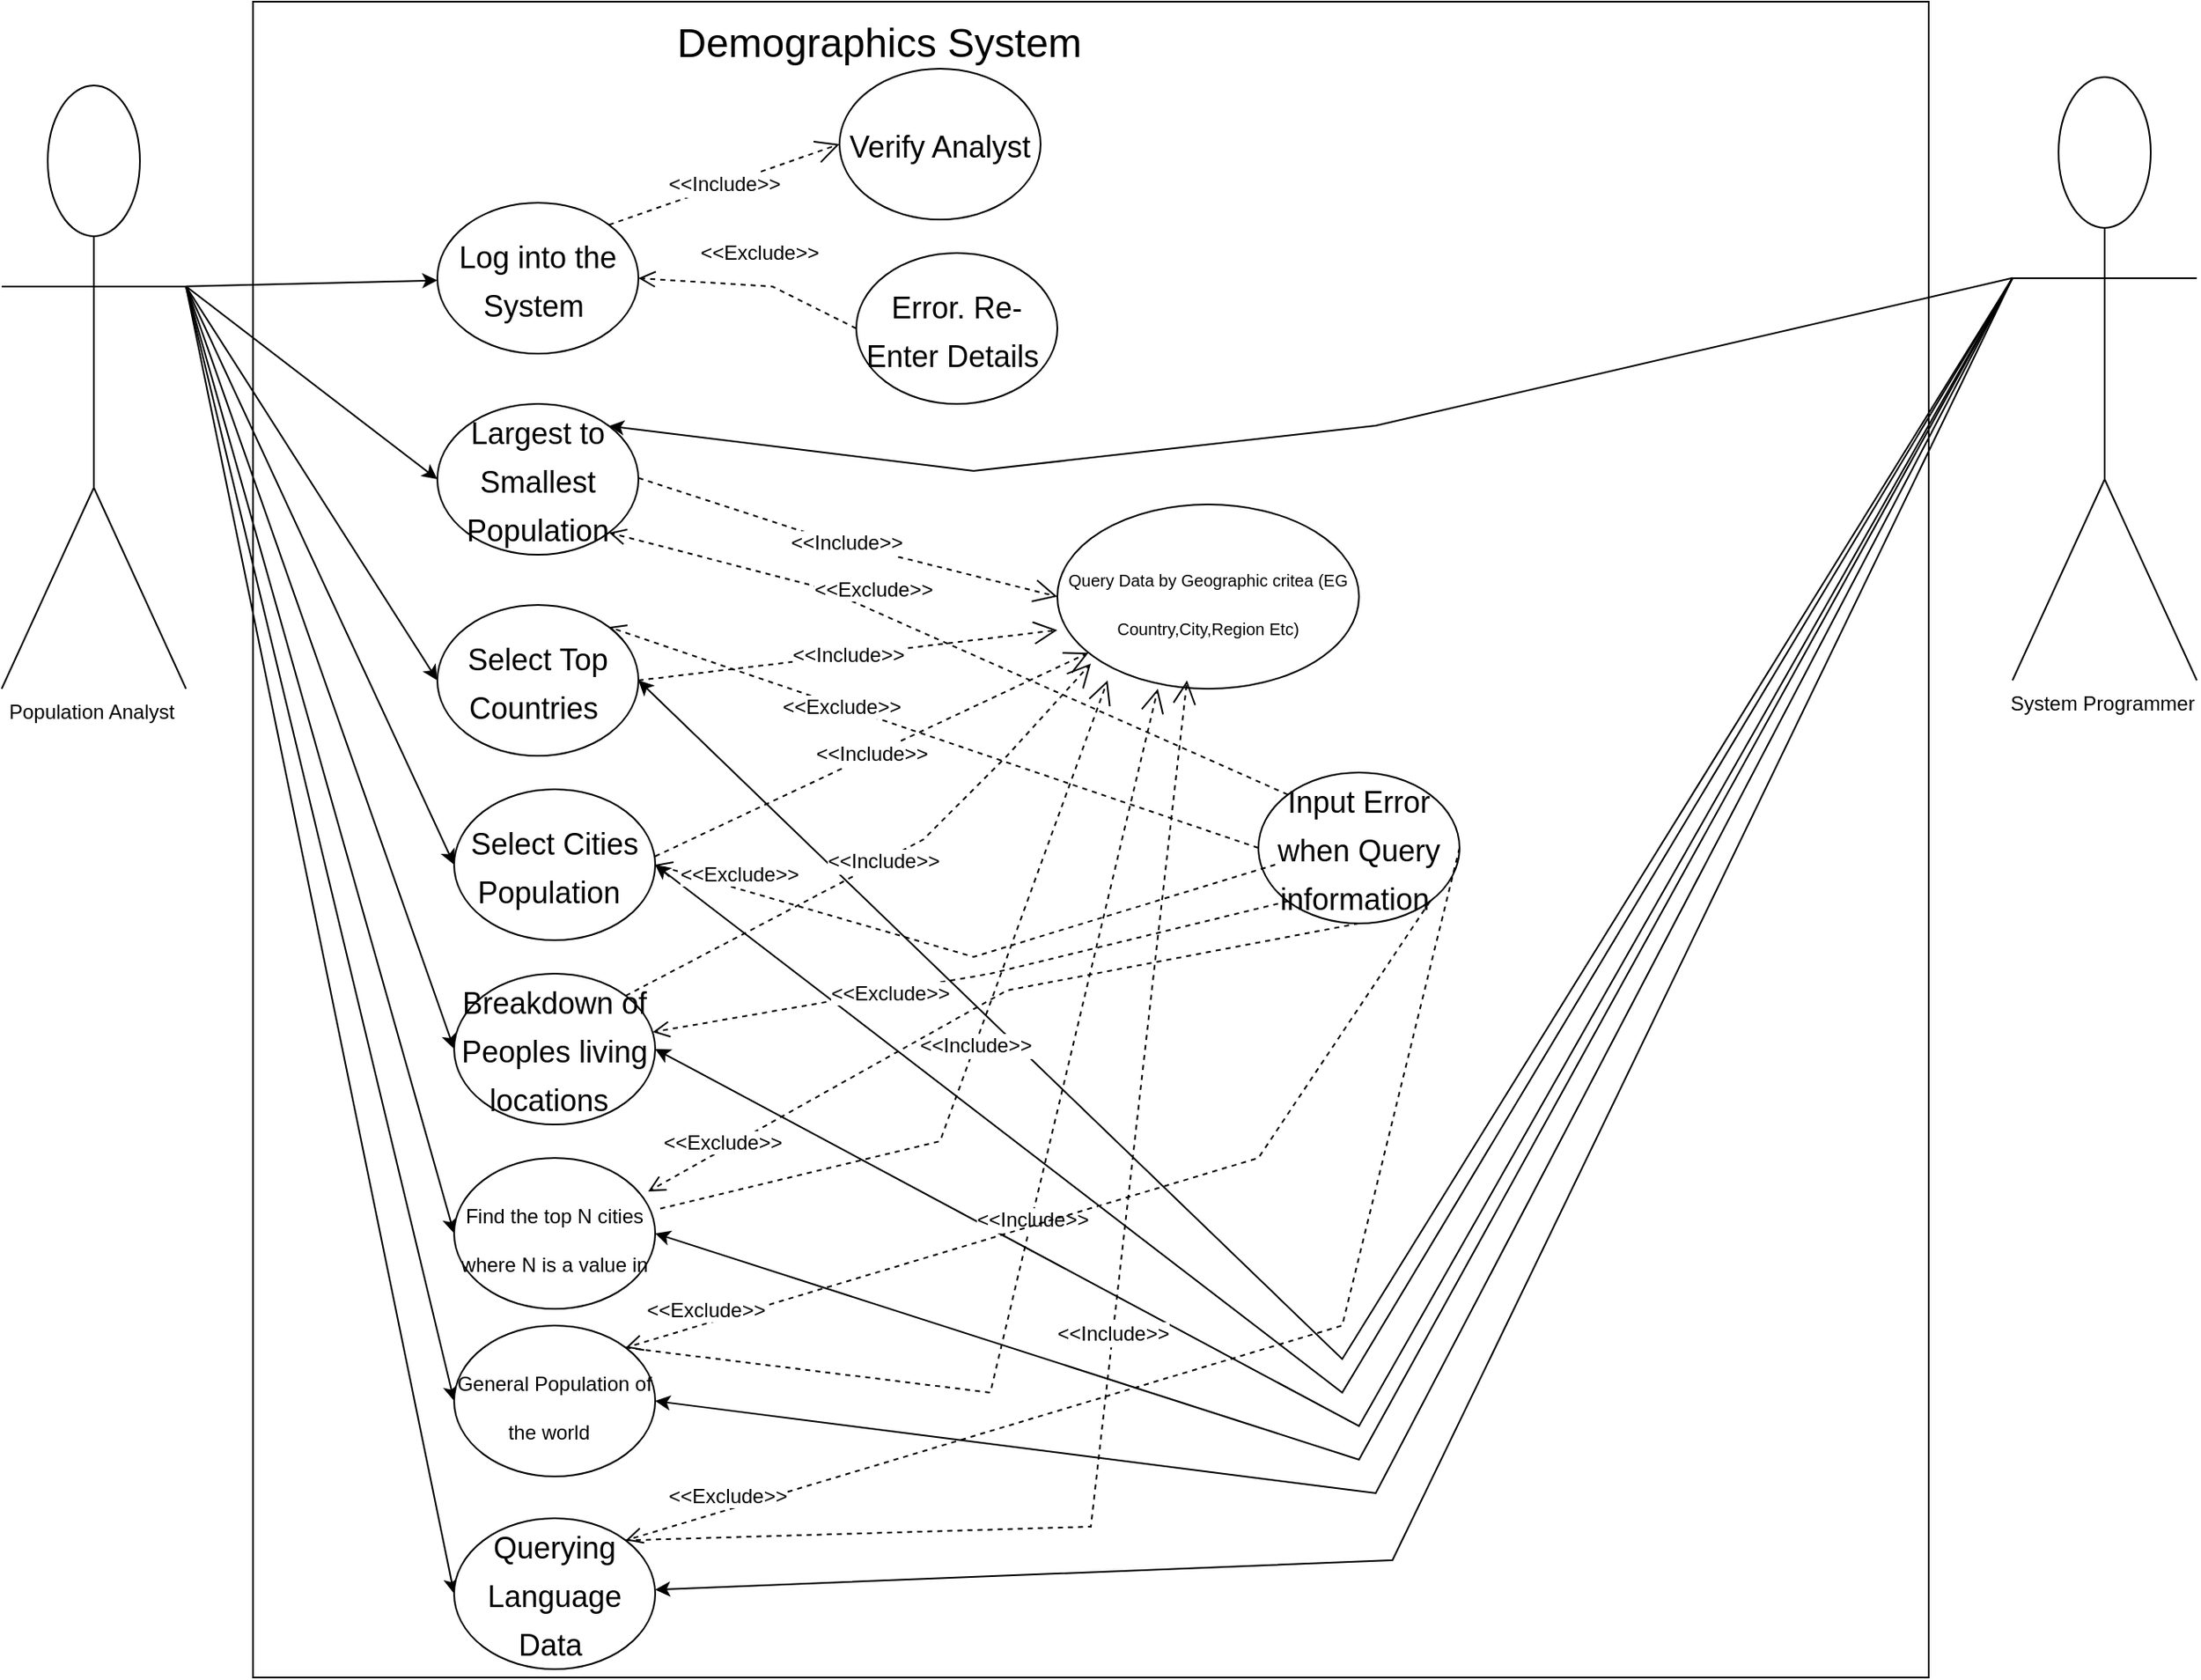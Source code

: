 <mxfile version="20.5.3" type="embed"><diagram id="23iRSUPoRavnBvh4doch" name="Page-1"><mxGraphModel dx="837" dy="1366" grid="1" gridSize="10" guides="1" tooltips="1" connect="1" arrows="1" fold="1" page="1" pageScale="1" pageWidth="827" pageHeight="1169" math="0" shadow="0"><root><mxCell id="0"/><mxCell id="1" parent="0"/><mxCell id="2" value="" style="whiteSpace=wrap;html=1;aspect=fixed;fontStyle=1" vertex="1" parent="1"><mxGeometry x="160" y="-410" width="1000" height="1000" as="geometry"/></mxCell><mxCell id="3" value="&lt;font style=&quot;font-size: 24px;&quot;&gt;Demographics System&lt;/font&gt;&amp;nbsp;" style="text;html=1;align=center;verticalAlign=middle;resizable=0;points=[];autosize=1;strokeColor=none;fillColor=none;" vertex="1" parent="1"><mxGeometry x="400" y="-405" width="270" height="40" as="geometry"/></mxCell><mxCell id="22" style="edgeStyle=none;rounded=0;orthogonalLoop=1;jettySize=auto;html=1;exitX=1;exitY=0.333;exitDx=0;exitDy=0;exitPerimeter=0;fontSize=12;" edge="1" parent="1" source="4" target="8"><mxGeometry relative="1" as="geometry"/></mxCell><mxCell id="26" style="edgeStyle=none;rounded=0;orthogonalLoop=1;jettySize=auto;html=1;exitX=1;exitY=0.333;exitDx=0;exitDy=0;exitPerimeter=0;entryX=0;entryY=0.5;entryDx=0;entryDy=0;fontSize=12;" edge="1" parent="1" source="4" target="15"><mxGeometry relative="1" as="geometry"/></mxCell><mxCell id="27" style="edgeStyle=none;rounded=0;orthogonalLoop=1;jettySize=auto;html=1;exitX=1;exitY=0.333;exitDx=0;exitDy=0;exitPerimeter=0;entryX=0;entryY=0.5;entryDx=0;entryDy=0;fontSize=12;" edge="1" parent="1" source="4" target="9"><mxGeometry relative="1" as="geometry"/></mxCell><mxCell id="28" style="edgeStyle=none;rounded=0;orthogonalLoop=1;jettySize=auto;html=1;exitX=1;exitY=0.333;exitDx=0;exitDy=0;exitPerimeter=0;entryX=0;entryY=0.5;entryDx=0;entryDy=0;fontSize=12;" edge="1" parent="1" source="4" target="10"><mxGeometry relative="1" as="geometry"/></mxCell><mxCell id="29" style="edgeStyle=none;rounded=0;orthogonalLoop=1;jettySize=auto;html=1;exitX=1;exitY=0.333;exitDx=0;exitDy=0;exitPerimeter=0;entryX=0;entryY=0.5;entryDx=0;entryDy=0;fontSize=12;" edge="1" parent="1" source="4" target="14"><mxGeometry relative="1" as="geometry"/></mxCell><mxCell id="30" style="edgeStyle=none;rounded=0;orthogonalLoop=1;jettySize=auto;html=1;exitX=1;exitY=0.333;exitDx=0;exitDy=0;exitPerimeter=0;entryX=0;entryY=0.5;entryDx=0;entryDy=0;fontSize=12;" edge="1" parent="1" source="4" target="16"><mxGeometry relative="1" as="geometry"/></mxCell><mxCell id="31" style="edgeStyle=none;rounded=0;orthogonalLoop=1;jettySize=auto;html=1;exitX=1;exitY=0.333;exitDx=0;exitDy=0;exitPerimeter=0;entryX=0;entryY=0.5;entryDx=0;entryDy=0;fontSize=18;" edge="1" parent="1" source="4" target="13"><mxGeometry relative="1" as="geometry"/></mxCell><mxCell id="32" style="edgeStyle=none;rounded=0;orthogonalLoop=1;jettySize=auto;html=1;exitX=1;exitY=0.333;exitDx=0;exitDy=0;exitPerimeter=0;entryX=0;entryY=0.5;entryDx=0;entryDy=0;fontSize=18;" edge="1" parent="1" source="4" target="12"><mxGeometry relative="1" as="geometry"/></mxCell><mxCell id="4" value="Population Analyst&amp;nbsp;" style="shape=umlActor;verticalLabelPosition=bottom;verticalAlign=top;html=1;outlineConnect=0;" vertex="1" parent="1"><mxGeometry x="10" y="-360" width="110" height="360" as="geometry"/></mxCell><mxCell id="33" style="edgeStyle=none;rounded=0;orthogonalLoop=1;jettySize=auto;html=1;exitX=0;exitY=0.333;exitDx=0;exitDy=0;exitPerimeter=0;entryX=1;entryY=0;entryDx=0;entryDy=0;fontSize=18;" edge="1" parent="1" source="7" target="15"><mxGeometry relative="1" as="geometry"><Array as="points"><mxPoint x="830" y="-157"/><mxPoint x="590" y="-130"/></Array></mxGeometry></mxCell><mxCell id="34" style="edgeStyle=none;rounded=0;orthogonalLoop=1;jettySize=auto;html=1;exitX=0;exitY=0.333;exitDx=0;exitDy=0;exitPerimeter=0;entryX=1;entryY=0.5;entryDx=0;entryDy=0;fontSize=18;" edge="1" parent="1" source="7" target="9"><mxGeometry relative="1" as="geometry"><Array as="points"><mxPoint x="810" y="400"/></Array></mxGeometry></mxCell><mxCell id="35" style="edgeStyle=none;rounded=0;orthogonalLoop=1;jettySize=auto;html=1;exitX=0;exitY=0.333;exitDx=0;exitDy=0;exitPerimeter=0;entryX=1;entryY=0.5;entryDx=0;entryDy=0;fontSize=18;" edge="1" parent="1" source="7" target="10"><mxGeometry relative="1" as="geometry"><Array as="points"><mxPoint x="810" y="420"/></Array></mxGeometry></mxCell><mxCell id="37" style="edgeStyle=none;rounded=0;orthogonalLoop=1;jettySize=auto;html=1;entryX=1;entryY=0.5;entryDx=0;entryDy=0;fontSize=18;exitX=0;exitY=0.333;exitDx=0;exitDy=0;exitPerimeter=0;" edge="1" parent="1" source="7" target="14"><mxGeometry relative="1" as="geometry"><mxPoint x="1150" y="-220" as="sourcePoint"/><Array as="points"><mxPoint x="820" y="440"/></Array></mxGeometry></mxCell><mxCell id="38" style="edgeStyle=none;rounded=0;orthogonalLoop=1;jettySize=auto;html=1;exitX=0;exitY=0.333;exitDx=0;exitDy=0;exitPerimeter=0;entryX=1;entryY=0.5;entryDx=0;entryDy=0;fontSize=18;" edge="1" parent="1" source="7" target="16"><mxGeometry relative="1" as="geometry"><Array as="points"><mxPoint x="820" y="460"/></Array></mxGeometry></mxCell><mxCell id="39" style="edgeStyle=none;rounded=0;orthogonalLoop=1;jettySize=auto;html=1;exitX=0;exitY=0.333;exitDx=0;exitDy=0;exitPerimeter=0;entryX=1;entryY=0.5;entryDx=0;entryDy=0;fontSize=18;" edge="1" parent="1" source="7" target="13"><mxGeometry relative="1" as="geometry"><Array as="points"><mxPoint x="830" y="480"/></Array></mxGeometry></mxCell><mxCell id="40" style="edgeStyle=none;rounded=0;orthogonalLoop=1;jettySize=auto;html=1;exitX=0;exitY=0.333;exitDx=0;exitDy=0;exitPerimeter=0;fontSize=18;" edge="1" parent="1" source="7" target="12"><mxGeometry relative="1" as="geometry"><Array as="points"><mxPoint x="840" y="520"/></Array></mxGeometry></mxCell><mxCell id="7" value="System Programmer&amp;nbsp;" style="shape=umlActor;verticalLabelPosition=bottom;verticalAlign=top;html=1;outlineConnect=0;" vertex="1" parent="1"><mxGeometry x="1210" y="-365" width="110" height="360" as="geometry"/></mxCell><mxCell id="8" value="&lt;font style=&quot;font-size: 18px;&quot;&gt;Log into the System&amp;nbsp;&lt;/font&gt;" style="ellipse;whiteSpace=wrap;html=1;fontSize=24;" vertex="1" parent="1"><mxGeometry x="270" y="-290" width="120" height="90" as="geometry"/></mxCell><mxCell id="9" value="&lt;font style=&quot;font-size: 18px;&quot;&gt;Select Top Countries&amp;nbsp;&lt;/font&gt;" style="ellipse;whiteSpace=wrap;html=1;fontSize=24;" vertex="1" parent="1"><mxGeometry x="270" y="-50" width="120" height="90" as="geometry"/></mxCell><mxCell id="10" value="&lt;font style=&quot;font-size: 18px;&quot;&gt;Select Cities Population&lt;/font&gt;&amp;nbsp;" style="ellipse;whiteSpace=wrap;html=1;fontSize=24;" vertex="1" parent="1"><mxGeometry x="280" y="60" width="120" height="90" as="geometry"/></mxCell><mxCell id="12" value="&lt;font style=&quot;font-size: 18px;&quot;&gt;Querying Language Data&amp;nbsp;&lt;/font&gt;" style="ellipse;whiteSpace=wrap;html=1;fontSize=24;" vertex="1" parent="1"><mxGeometry x="280" y="495" width="120" height="90" as="geometry"/></mxCell><mxCell id="13" value="&lt;font style=&quot;font-size: 12px;&quot;&gt;General Population of the world&lt;/font&gt;&amp;nbsp;" style="ellipse;whiteSpace=wrap;html=1;fontSize=24;" vertex="1" parent="1"><mxGeometry x="280" y="380" width="120" height="90" as="geometry"/></mxCell><mxCell id="14" value="&lt;font style=&quot;font-size: 18px;&quot;&gt;Breakdown of Peoples living locations&lt;/font&gt;&amp;nbsp;" style="ellipse;whiteSpace=wrap;html=1;fontSize=24;" vertex="1" parent="1"><mxGeometry x="280" y="170" width="120" height="90" as="geometry"/></mxCell><mxCell id="15" value="&lt;font style=&quot;font-size: 18px;&quot;&gt;Largest to Smallest Population&lt;/font&gt;" style="ellipse;whiteSpace=wrap;html=1;fontSize=24;" vertex="1" parent="1"><mxGeometry x="270" y="-170" width="120" height="90" as="geometry"/></mxCell><mxCell id="16" value="&lt;font style=&quot;font-size: 12px;&quot;&gt;Find the top N cities where N is a value in&lt;/font&gt;" style="ellipse;whiteSpace=wrap;html=1;fontSize=24;" vertex="1" parent="1"><mxGeometry x="280" y="280" width="120" height="90" as="geometry"/></mxCell><mxCell id="41" value="&lt;font style=&quot;font-size: 18px;&quot;&gt;Verify Analyst&lt;/font&gt;" style="ellipse;whiteSpace=wrap;html=1;fontSize=24;" vertex="1" parent="1"><mxGeometry x="510" y="-370" width="120" height="90" as="geometry"/></mxCell><mxCell id="42" value="&lt;font style=&quot;font-size: 18px;&quot;&gt;Error. Re-Enter Details&amp;nbsp;&lt;/font&gt;" style="ellipse;whiteSpace=wrap;html=1;fontSize=24;" vertex="1" parent="1"><mxGeometry x="520" y="-260" width="120" height="90" as="geometry"/></mxCell><mxCell id="43" value="&lt;font style=&quot;font-size: 10px;&quot;&gt;Query Data by Geographic critea (EG Country,City,Region Etc)&lt;/font&gt;" style="ellipse;whiteSpace=wrap;html=1;fontSize=24;" vertex="1" parent="1"><mxGeometry x="640" y="-110" width="180" height="110" as="geometry"/></mxCell><mxCell id="44" value="&lt;span style=&quot;font-size: 18px;&quot;&gt;Input Error when Query information&amp;nbsp;&lt;/span&gt;" style="ellipse;whiteSpace=wrap;html=1;fontSize=24;" vertex="1" parent="1"><mxGeometry x="760" y="50" width="120" height="90" as="geometry"/></mxCell><mxCell id="50" value="&lt;font style=&quot;font-size: 12px;&quot;&gt;&amp;lt;&amp;lt;Include&amp;gt;&amp;gt;&lt;/font&gt;" style="endArrow=open;endSize=12;dashed=1;html=1;rounded=0;fontSize=10;entryX=0;entryY=0.5;entryDx=0;entryDy=0;" edge="1" parent="1" target="43"><mxGeometry width="160" relative="1" as="geometry"><mxPoint x="390" y="-125.77" as="sourcePoint"/><mxPoint x="550" y="-125.77" as="targetPoint"/><Array as="points"><mxPoint x="500" y="-90"/></Array></mxGeometry></mxCell><mxCell id="51" value="&lt;font style=&quot;font-size: 12px;&quot;&gt;&amp;lt;&amp;lt;Include&amp;gt;&amp;gt;&lt;/font&gt;" style="endArrow=open;endSize=12;dashed=1;html=1;rounded=0;fontSize=10;entryX=0;entryY=0.5;entryDx=0;entryDy=0;exitX=1;exitY=0.5;exitDx=0;exitDy=0;" edge="1" parent="1" source="9"><mxGeometry width="160" relative="1" as="geometry"><mxPoint x="400" y="-115.77" as="sourcePoint"/><mxPoint x="640.0" y="-35" as="targetPoint"/><Array as="points"/></mxGeometry></mxCell><mxCell id="52" value="&lt;font style=&quot;font-size: 12px;&quot;&gt;&amp;lt;&amp;lt;Include&amp;gt;&amp;gt;&lt;/font&gt;" style="endArrow=open;endSize=12;dashed=1;html=1;rounded=0;fontSize=10;" edge="1" parent="1" target="43"><mxGeometry width="160" relative="1" as="geometry"><mxPoint x="400" y="100.0" as="sourcePoint"/><mxPoint x="640.0" y="180.77" as="targetPoint"/><Array as="points"/></mxGeometry></mxCell><mxCell id="53" value="&lt;font style=&quot;font-size: 12px;&quot;&gt;&amp;lt;&amp;lt;Include&amp;gt;&amp;gt;&lt;/font&gt;" style="endArrow=open;endSize=12;dashed=1;html=1;rounded=0;fontSize=10;entryX=0;entryY=0.5;entryDx=0;entryDy=0;exitX=1;exitY=0;exitDx=0;exitDy=0;" edge="1" parent="1" source="14"><mxGeometry width="160" relative="1" as="geometry"><mxPoint x="420" y="-95.77" as="sourcePoint"/><mxPoint x="660.0" y="-15" as="targetPoint"/><Array as="points"><mxPoint x="560" y="90"/><mxPoint x="610" y="40"/></Array></mxGeometry></mxCell><mxCell id="54" value="&lt;font style=&quot;font-size: 12px;&quot;&gt;&amp;lt;&amp;lt;Include&amp;gt;&amp;gt;&lt;/font&gt;" style="endArrow=open;endSize=12;dashed=1;html=1;rounded=0;fontSize=10;entryX=0;entryY=0.5;entryDx=0;entryDy=0;exitX=1.025;exitY=0.336;exitDx=0;exitDy=0;exitPerimeter=0;" edge="1" parent="1" source="16"><mxGeometry width="160" relative="1" as="geometry"><mxPoint x="430" y="-85.77" as="sourcePoint"/><mxPoint x="670.0" y="-5" as="targetPoint"/><Array as="points"><mxPoint x="570" y="270"/></Array></mxGeometry></mxCell><mxCell id="55" value="&lt;font style=&quot;font-size: 12px;&quot;&gt;&amp;lt;&amp;lt;Include&amp;gt;&amp;gt;&lt;/font&gt;" style="endArrow=open;endSize=12;dashed=1;html=1;rounded=0;fontSize=10;exitX=1;exitY=0;exitDx=0;exitDy=0;" edge="1" parent="1" source="13"><mxGeometry width="160" relative="1" as="geometry"><mxPoint x="440" y="-75.77" as="sourcePoint"/><mxPoint x="700" as="targetPoint"/><Array as="points"><mxPoint x="600" y="420"/></Array></mxGeometry></mxCell><mxCell id="56" value="&lt;font style=&quot;font-size: 12px;&quot;&gt;&amp;lt;&amp;lt;Include&amp;gt;&amp;gt;&lt;/font&gt;" style="endArrow=open;endSize=12;dashed=1;html=1;rounded=0;fontSize=10;exitX=1;exitY=0;exitDx=0;exitDy=0;" edge="1" parent="1" source="12"><mxGeometry width="160" relative="1" as="geometry"><mxPoint x="399.998" y="388.317" as="sourcePoint"/><mxPoint x="717.39" y="-5" as="targetPoint"/><Array as="points"><mxPoint x="660" y="500"/></Array></mxGeometry></mxCell><mxCell id="57" value="&amp;lt;&amp;lt;&lt;font style=&quot;font-size: 12px;&quot;&gt;Exclude&lt;/font&gt;&amp;gt;&amp;gt;" style="html=1;verticalAlign=bottom;endArrow=open;dashed=1;endSize=8;rounded=0;fontSize=12;exitX=0;exitY=0;exitDx=0;exitDy=0;entryX=1;entryY=1;entryDx=0;entryDy=0;" edge="1" parent="1" source="44" target="15"><mxGeometry x="0.25" y="-3" relative="1" as="geometry"><mxPoint x="790" y="190" as="sourcePoint"/><mxPoint x="710" y="190" as="targetPoint"/><Array as="points"><mxPoint x="500" y="-60"/></Array><mxPoint as="offset"/></mxGeometry></mxCell><mxCell id="58" value="&amp;lt;&amp;lt;&lt;font style=&quot;font-size: 12px;&quot;&gt;Exclude&lt;/font&gt;&amp;gt;&amp;gt;" style="html=1;verticalAlign=bottom;endArrow=open;dashed=1;endSize=8;rounded=0;fontSize=12;exitX=0;exitY=0.5;exitDx=0;exitDy=0;entryX=1;entryY=0;entryDx=0;entryDy=0;" edge="1" parent="1" source="44" target="9"><mxGeometry x="0.275" y="9" relative="1" as="geometry"><mxPoint x="787.392" y="73.317" as="sourcePoint"/><mxPoint x="382.608" y="-83.317" as="targetPoint"/><Array as="points"/><mxPoint x="1" y="1" as="offset"/></mxGeometry></mxCell><mxCell id="59" value="&amp;lt;&amp;lt;&lt;font style=&quot;font-size: 12px;&quot;&gt;Exclude&lt;/font&gt;&amp;gt;&amp;gt;" style="html=1;verticalAlign=bottom;endArrow=open;dashed=1;endSize=8;rounded=0;fontSize=12;exitX=0;exitY=0.5;exitDx=0;exitDy=0;entryX=1;entryY=0.5;entryDx=0;entryDy=0;" edge="1" parent="1" target="10"><mxGeometry x="0.73" y="1" relative="1" as="geometry"><mxPoint x="770.0" y="105" as="sourcePoint"/><mxPoint x="382.608" y="-26.683" as="targetPoint"/><Array as="points"><mxPoint x="590" y="160"/></Array><mxPoint as="offset"/></mxGeometry></mxCell><mxCell id="61" value="&amp;lt;&amp;lt;&lt;font style=&quot;font-size: 12px;&quot;&gt;Exclude&lt;/font&gt;&amp;gt;&amp;gt;" style="html=1;verticalAlign=bottom;endArrow=open;dashed=1;endSize=8;rounded=0;fontSize=12;exitX=0;exitY=1;exitDx=0;exitDy=0;" edge="1" parent="1" source="44" target="14"><mxGeometry x="0.267" y="9" relative="1" as="geometry"><mxPoint x="780.0" y="115" as="sourcePoint"/><mxPoint x="410" y="115" as="targetPoint"/><Array as="points"><mxPoint x="600" y="170"/></Array><mxPoint y="1" as="offset"/></mxGeometry></mxCell><mxCell id="62" value="&amp;lt;&amp;lt;&lt;font style=&quot;font-size: 12px;&quot;&gt;Exclude&lt;/font&gt;&amp;gt;&amp;gt;" style="html=1;verticalAlign=bottom;endArrow=open;dashed=1;endSize=8;rounded=0;fontSize=12;exitX=0.5;exitY=1;exitDx=0;exitDy=0;entryX=0.965;entryY=0.222;entryDx=0;entryDy=0;entryPerimeter=0;" edge="1" parent="1" source="44" target="16"><mxGeometry x="0.79" y="4" relative="1" as="geometry"><mxPoint x="790.0" y="125" as="sourcePoint"/><mxPoint x="420" y="125" as="targetPoint"/><Array as="points"><mxPoint x="610" y="180"/></Array><mxPoint as="offset"/></mxGeometry></mxCell><mxCell id="63" value="&amp;lt;&amp;lt;&lt;font style=&quot;font-size: 12px;&quot;&gt;Exclude&lt;/font&gt;&amp;gt;&amp;gt;" style="html=1;verticalAlign=bottom;endArrow=open;dashed=1;endSize=8;rounded=0;fontSize=12;entryX=1;entryY=0;entryDx=0;entryDy=0;exitX=1;exitY=1;exitDx=0;exitDy=0;" edge="1" parent="1" source="44" target="13"><mxGeometry x="0.83" y="1" relative="1" as="geometry"><mxPoint x="820" y="140" as="sourcePoint"/><mxPoint x="430" y="135" as="targetPoint"/><Array as="points"><mxPoint x="760" y="280"/></Array><mxPoint as="offset"/></mxGeometry></mxCell><mxCell id="64" value="&amp;lt;&amp;lt;&lt;font style=&quot;font-size: 12px;&quot;&gt;Exclude&lt;/font&gt;&amp;gt;&amp;gt;" style="html=1;verticalAlign=bottom;endArrow=open;dashed=1;endSize=8;rounded=0;fontSize=12;entryX=1;entryY=0;entryDx=0;entryDy=0;exitX=1;exitY=0.5;exitDx=0;exitDy=0;" edge="1" parent="1" source="44" target="12"><mxGeometry x="0.83" y="1" relative="1" as="geometry"><mxPoint x="872.608" y="136.683" as="sourcePoint"/><mxPoint x="392.608" y="403.317" as="targetPoint"/><Array as="points"><mxPoint x="810" y="380"/></Array><mxPoint as="offset"/></mxGeometry></mxCell><mxCell id="65" value="&amp;lt;&amp;lt;&lt;font style=&quot;font-size: 12px;&quot;&gt;Exclude&lt;/font&gt;&amp;gt;&amp;gt;" style="html=1;verticalAlign=bottom;endArrow=open;dashed=1;endSize=8;rounded=0;fontSize=12;entryX=1;entryY=0.5;entryDx=0;entryDy=0;exitX=0;exitY=0.5;exitDx=0;exitDy=0;" edge="1" parent="1" source="42" target="8"><mxGeometry x="-0.055" y="-9" relative="1" as="geometry"><mxPoint x="882.608" y="146.683" as="sourcePoint"/><mxPoint x="402.608" y="413.317" as="targetPoint"/><Array as="points"><mxPoint x="470" y="-240"/></Array><mxPoint y="-1" as="offset"/></mxGeometry></mxCell><mxCell id="66" value="&lt;font style=&quot;font-size: 12px;&quot;&gt;&amp;lt;&amp;lt;Include&amp;gt;&amp;gt;&lt;/font&gt;" style="endArrow=open;endSize=12;dashed=1;html=1;rounded=0;fontSize=10;entryX=0;entryY=0.5;entryDx=0;entryDy=0;exitX=1;exitY=0;exitDx=0;exitDy=0;" edge="1" parent="1" source="8" target="41"><mxGeometry width="160" relative="1" as="geometry"><mxPoint x="400" y="-115.77" as="sourcePoint"/><mxPoint x="650.0" y="-45" as="targetPoint"/><Array as="points"/></mxGeometry></mxCell></root></mxGraphModel></diagram></mxfile>